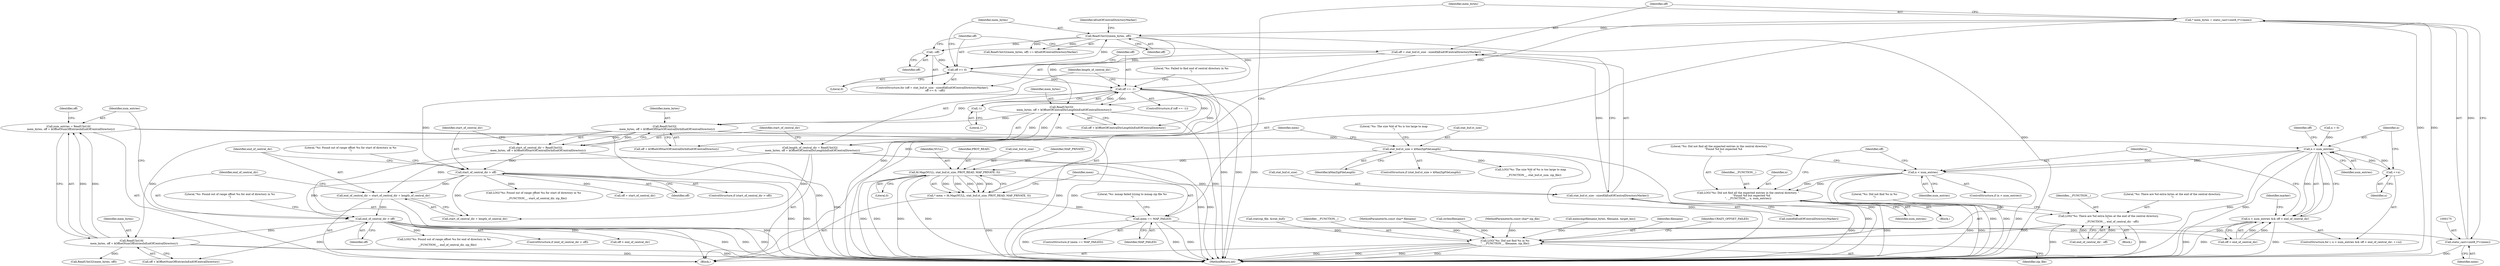 digraph "1_Chrome_d9e316238aee59acf665d80b544cf4e1edfd3349@integer" {
"1000260" [label="(Call,num_entries = ReadUInt16(\n      mem_bytes, off + kOffsetNumOfEntriesInEndOfCentralDirectory))"];
"1000262" [label="(Call,ReadUInt16(\n      mem_bytes, off + kOffsetNumOfEntriesInEndOfCentralDirectory))"];
"1000224" [label="(Call,ReadUInt32(\n      mem_bytes, off + kOffsetOfStartOfCentralDirInEndOfCentralDirectory))"];
"1000216" [label="(Call,ReadUInt32(\n      mem_bytes, off + kOffsetOfCentralDirLengthInEndOfCentralDirectory))"];
"1000172" [label="(Call,* mem_bytes = static_cast<uint8_t*>(mem))"];
"1000174" [label="(Call,static_cast<uint8_t*>(mem))"];
"1000160" [label="(Call,mem == MAP_FAILED)"];
"1000149" [label="(Call,* mem = fd.Map(NULL, stat_buf.st_size, PROT_READ, MAP_PRIVATE, 0))"];
"1000151" [label="(Call,fd.Map(NULL, stat_buf.st_size, PROT_READ, MAP_PRIVATE, 0))"];
"1000133" [label="(Call,stat_buf.st_size > kMaxZipFileLength)"];
"1000195" [label="(Call,ReadUInt32(mem_bytes, off))"];
"1000187" [label="(Call,off >= 0)"];
"1000190" [label="(Call,--off)"];
"1000179" [label="(Call,off = stat_buf.st_size - sizeof(kEndOfCentralDirectoryMarker))"];
"1000181" [label="(Call,stat_buf.st_size - sizeof(kEndOfCentralDirectoryMarker))"];
"1000202" [label="(Call,off == -1)"];
"1000204" [label="(Call,-1)"];
"1000248" [label="(Call,end_of_central_dir > off)"];
"1000242" [label="(Call,end_of_central_dir = start_of_central_dir + length_of_central_dir)"];
"1000230" [label="(Call,start_of_central_dir > off)"];
"1000222" [label="(Call,start_of_central_dir = ReadUInt32(\n      mem_bytes, off + kOffsetOfStartOfCentralDirInEndOfCentralDirectory))"];
"1000214" [label="(Call,length_of_central_dir = ReadUInt32(\n      mem_bytes, off + kOffsetOfCentralDirLengthInEndOfCentralDirectory))"];
"1000281" [label="(Call,n < num_entries)"];
"1000280" [label="(Call,n < num_entries && off < end_of_central_dir)"];
"1000287" [label="(Call,++n)"];
"1000444" [label="(Call,n < num_entries)"];
"1000448" [label="(Call,LOG(\"%s: Did not find all the expected entries in the central directory. \"\n        \"Found %d but expected %d\n\", __FUNCTION__, n, num_entries))"];
"1000458" [label="(Call,LOG(\"%s: There are %d extra bytes at the end of the central directory.\n\",\n        __FUNCTION__, end_of_central_dir - off))"];
"1000464" [label="(Call,LOG(\"%s: Did not find %s in %s\n\", __FUNCTION__, filename, zip_file))"];
"1000449" [label="(Literal,\"%s: Did not find all the expected entries in the central directory. \"\n        \"Found %d but expected %d\n\")"];
"1000150" [label="(Identifier,mem)"];
"1000180" [label="(Identifier,off)"];
"1000161" [label="(Identifier,mem)"];
"1000454" [label="(Call,off < end_of_central_dir)"];
"1000119" [label="(Call,stat(zip_file, &stat_buf))"];
"1000159" [label="(ControlStructure,if (mem == MAP_FAILED))"];
"1000133" [label="(Call,stat_buf.st_size > kMaxZipFileLength)"];
"1000191" [label="(Identifier,off)"];
"1000466" [label="(Identifier,__FUNCTION__)"];
"1000235" [label="(Literal,\"%s: Found out of range offset %u for start of directory in %s\n\")"];
"1000247" [label="(ControlStructure,if (end_of_central_dir > off))"];
"1000140" [label="(Literal,\"%s: The size %ld of %s is too large to map\n\")"];
"1000194" [label="(Call,ReadUInt32(mem_bytes, off) == kEndOfCentralDirectoryMarker)"];
"1000134" [label="(Call,stat_buf.st_size)"];
"1000253" [label="(Literal,\"%s: Found out of range offset %u for end of directory in %s\n\")"];
"1000190" [label="(Call,--off)"];
"1000276" [label="(Call,n = 0)"];
"1000102" [label="(MethodParameterIn,const char* filename)"];
"1000458" [label="(Call,LOG(\"%s: There are %d extra bytes at the end of the central directory.\n\",\n        __FUNCTION__, end_of_central_dir - off))"];
"1000281" [label="(Call,n < num_entries)"];
"1000203" [label="(Identifier,off)"];
"1000273" [label="(Call,strlen(filename))"];
"1000197" [label="(Identifier,off)"];
"1000242" [label="(Call,end_of_central_dir = start_of_central_dir + length_of_central_dir)"];
"1000279" [label="(ControlStructure,for (; n < num_entries && off < end_of_central_dir; ++n))"];
"1000196" [label="(Identifier,mem_bytes)"];
"1000234" [label="(Call,LOG(\"%s: Found out of range offset %u for start of directory in %s\n\",\n        __FUNCTION__, start_of_central_dir, zip_file))"];
"1000187" [label="(Call,off >= 0)"];
"1000288" [label="(Identifier,n)"];
"1000214" [label="(Call,length_of_central_dir = ReadUInt32(\n      mem_bytes, off + kOffsetOfCentralDirLengthInEndOfCentralDirectory))"];
"1000261" [label="(Identifier,num_entries)"];
"1000151" [label="(Call,fd.Map(NULL, stat_buf.st_size, PROT_READ, MAP_PRIVATE, 0))"];
"1000162" [label="(Identifier,MAP_FAILED)"];
"1000444" [label="(Call,n < num_entries)"];
"1000208" [label="(Literal,\"%s: Failed to find end of central directory in %s\n\")"];
"1000217" [label="(Identifier,mem_bytes)"];
"1000181" [label="(Call,stat_buf.st_size - sizeof(kEndOfCentralDirectoryMarker))"];
"1000267" [label="(Call,off = start_of_central_dir)"];
"1000471" [label="(MethodReturn,int)"];
"1000280" [label="(Call,n < num_entries && off < end_of_central_dir)"];
"1000465" [label="(Literal,\"%s: Did not find %s in %s\n\")"];
"1000461" [label="(Call,end_of_central_dir - off)"];
"1000165" [label="(Literal,\"%s: mmap failed trying to mmap zip file %s\n\")"];
"1000284" [label="(Call,off < end_of_central_dir)"];
"1000156" [label="(Identifier,PROT_READ)"];
"1000198" [label="(Identifier,kEndOfCentralDirectoryMarker)"];
"1000250" [label="(Identifier,off)"];
"1000101" [label="(MethodParameterIn,const char* zip_file)"];
"1000446" [label="(Identifier,num_entries)"];
"1000232" [label="(Identifier,off)"];
"1000283" [label="(Identifier,num_entries)"];
"1000452" [label="(Identifier,num_entries)"];
"1000460" [label="(Identifier,__FUNCTION__)"];
"1000172" [label="(Call,* mem_bytes = static_cast<uint8_t*>(mem))"];
"1000230" [label="(Call,start_of_central_dir > off)"];
"1000365" [label="(Call,memcmp(filename_bytes, filename, target_len))"];
"1000263" [label="(Identifier,mem_bytes)"];
"1000231" [label="(Identifier,start_of_central_dir)"];
"1000244" [label="(Call,start_of_central_dir + length_of_central_dir)"];
"1000282" [label="(Identifier,n)"];
"1000285" [label="(Identifier,off)"];
"1000260" [label="(Call,num_entries = ReadUInt16(\n      mem_bytes, off + kOffsetNumOfEntriesInEndOfCentralDirectory))"];
"1000248" [label="(Call,end_of_central_dir > off)"];
"1000204" [label="(Call,-1)"];
"1000468" [label="(Identifier,zip_file)"];
"1000292" [label="(Identifier,marker)"];
"1000287" [label="(Call,++n)"];
"1000185" [label="(Call,sizeof(kEndOfCentralDirectoryMarker))"];
"1000229" [label="(ControlStructure,if (start_of_central_dir > off))"];
"1000182" [label="(Call,stat_buf.st_size)"];
"1000223" [label="(Identifier,start_of_central_dir)"];
"1000189" [label="(Literal,0)"];
"1000173" [label="(Identifier,mem_bytes)"];
"1000195" [label="(Call,ReadUInt32(mem_bytes, off))"];
"1000451" [label="(Identifier,n)"];
"1000467" [label="(Identifier,filename)"];
"1000445" [label="(Identifier,n)"];
"1000158" [label="(Literal,0)"];
"1000293" [label="(Call,ReadUInt32(mem_bytes, off))"];
"1000202" [label="(Call,off == -1)"];
"1000224" [label="(Call,ReadUInt32(\n      mem_bytes, off + kOffsetOfStartOfCentralDirInEndOfCentralDirectory))"];
"1000457" [label="(Block,)"];
"1000201" [label="(ControlStructure,if (off == -1))"];
"1000132" [label="(ControlStructure,if (stat_buf.st_size > kMaxZipFileLength))"];
"1000226" [label="(Call,off + kOffsetOfStartOfCentralDirInEndOfCentralDirectory)"];
"1000249" [label="(Identifier,end_of_central_dir)"];
"1000222" [label="(Call,start_of_central_dir = ReadUInt32(\n      mem_bytes, off + kOffsetOfStartOfCentralDirInEndOfCentralDirectory))"];
"1000450" [label="(Identifier,__FUNCTION__)"];
"1000205" [label="(Literal,1)"];
"1000176" [label="(Identifier,mem)"];
"1000160" [label="(Call,mem == MAP_FAILED)"];
"1000216" [label="(Call,ReadUInt32(\n      mem_bytes, off + kOffsetOfCentralDirLengthInEndOfCentralDirectory))"];
"1000139" [label="(Call,LOG(\"%s: The size %ld of %s is too large to map\n\",\n        __FUNCTION__, stat_buf.st_size, zip_file))"];
"1000153" [label="(Call,stat_buf.st_size)"];
"1000103" [label="(Block,)"];
"1000174" [label="(Call,static_cast<uint8_t*>(mem))"];
"1000215" [label="(Identifier,length_of_central_dir)"];
"1000137" [label="(Identifier,kMaxZipFileLength)"];
"1000243" [label="(Identifier,end_of_central_dir)"];
"1000447" [label="(Block,)"];
"1000448" [label="(Call,LOG(\"%s: Did not find all the expected entries in the central directory. \"\n        \"Found %d but expected %d\n\", __FUNCTION__, n, num_entries))"];
"1000157" [label="(Identifier,MAP_PRIVATE)"];
"1000225" [label="(Identifier,mem_bytes)"];
"1000179" [label="(Call,off = stat_buf.st_size - sizeof(kEndOfCentralDirectoryMarker))"];
"1000262" [label="(Call,ReadUInt16(\n      mem_bytes, off + kOffsetNumOfEntriesInEndOfCentralDirectory))"];
"1000464" [label="(Call,LOG(\"%s: Did not find %s in %s\n\", __FUNCTION__, filename, zip_file))"];
"1000470" [label="(Identifier,CRAZY_OFFSET_FAILED)"];
"1000152" [label="(Identifier,NULL)"];
"1000455" [label="(Identifier,off)"];
"1000264" [label="(Call,off + kOffsetNumOfEntriesInEndOfCentralDirectory)"];
"1000178" [label="(ControlStructure,for (off = stat_buf.st_size - sizeof(kEndOfCentralDirectoryMarker);\n       off >= 0; --off))"];
"1000149" [label="(Call,* mem = fd.Map(NULL, stat_buf.st_size, PROT_READ, MAP_PRIVATE, 0))"];
"1000443" [label="(ControlStructure,if (n < num_entries))"];
"1000188" [label="(Identifier,off)"];
"1000268" [label="(Identifier,off)"];
"1000218" [label="(Call,off + kOffsetOfCentralDirLengthInEndOfCentralDirectory)"];
"1000252" [label="(Call,LOG(\"%s: Found out of range offset %u for end of directory in %s\n\",\n        __FUNCTION__, end_of_central_dir, zip_file))"];
"1000459" [label="(Literal,\"%s: There are %d extra bytes at the end of the central directory.\n\")"];
"1000260" -> "1000103"  [label="AST: "];
"1000260" -> "1000262"  [label="CFG: "];
"1000261" -> "1000260"  [label="AST: "];
"1000262" -> "1000260"  [label="AST: "];
"1000268" -> "1000260"  [label="CFG: "];
"1000260" -> "1000471"  [label="DDG: "];
"1000262" -> "1000260"  [label="DDG: "];
"1000262" -> "1000260"  [label="DDG: "];
"1000260" -> "1000281"  [label="DDG: "];
"1000262" -> "1000264"  [label="CFG: "];
"1000263" -> "1000262"  [label="AST: "];
"1000264" -> "1000262"  [label="AST: "];
"1000262" -> "1000471"  [label="DDG: "];
"1000262" -> "1000471"  [label="DDG: "];
"1000224" -> "1000262"  [label="DDG: "];
"1000248" -> "1000262"  [label="DDG: "];
"1000262" -> "1000293"  [label="DDG: "];
"1000224" -> "1000222"  [label="AST: "];
"1000224" -> "1000226"  [label="CFG: "];
"1000225" -> "1000224"  [label="AST: "];
"1000226" -> "1000224"  [label="AST: "];
"1000222" -> "1000224"  [label="CFG: "];
"1000224" -> "1000471"  [label="DDG: "];
"1000224" -> "1000471"  [label="DDG: "];
"1000224" -> "1000222"  [label="DDG: "];
"1000224" -> "1000222"  [label="DDG: "];
"1000216" -> "1000224"  [label="DDG: "];
"1000202" -> "1000224"  [label="DDG: "];
"1000216" -> "1000214"  [label="AST: "];
"1000216" -> "1000218"  [label="CFG: "];
"1000217" -> "1000216"  [label="AST: "];
"1000218" -> "1000216"  [label="AST: "];
"1000214" -> "1000216"  [label="CFG: "];
"1000216" -> "1000471"  [label="DDG: "];
"1000216" -> "1000214"  [label="DDG: "];
"1000216" -> "1000214"  [label="DDG: "];
"1000172" -> "1000216"  [label="DDG: "];
"1000195" -> "1000216"  [label="DDG: "];
"1000202" -> "1000216"  [label="DDG: "];
"1000172" -> "1000103"  [label="AST: "];
"1000172" -> "1000174"  [label="CFG: "];
"1000173" -> "1000172"  [label="AST: "];
"1000174" -> "1000172"  [label="AST: "];
"1000180" -> "1000172"  [label="CFG: "];
"1000172" -> "1000471"  [label="DDG: "];
"1000172" -> "1000471"  [label="DDG: "];
"1000174" -> "1000172"  [label="DDG: "];
"1000172" -> "1000195"  [label="DDG: "];
"1000174" -> "1000176"  [label="CFG: "];
"1000175" -> "1000174"  [label="AST: "];
"1000176" -> "1000174"  [label="AST: "];
"1000174" -> "1000471"  [label="DDG: "];
"1000160" -> "1000174"  [label="DDG: "];
"1000160" -> "1000159"  [label="AST: "];
"1000160" -> "1000162"  [label="CFG: "];
"1000161" -> "1000160"  [label="AST: "];
"1000162" -> "1000160"  [label="AST: "];
"1000165" -> "1000160"  [label="CFG: "];
"1000173" -> "1000160"  [label="CFG: "];
"1000160" -> "1000471"  [label="DDG: "];
"1000160" -> "1000471"  [label="DDG: "];
"1000160" -> "1000471"  [label="DDG: "];
"1000149" -> "1000160"  [label="DDG: "];
"1000149" -> "1000103"  [label="AST: "];
"1000149" -> "1000151"  [label="CFG: "];
"1000150" -> "1000149"  [label="AST: "];
"1000151" -> "1000149"  [label="AST: "];
"1000161" -> "1000149"  [label="CFG: "];
"1000149" -> "1000471"  [label="DDG: "];
"1000151" -> "1000149"  [label="DDG: "];
"1000151" -> "1000149"  [label="DDG: "];
"1000151" -> "1000149"  [label="DDG: "];
"1000151" -> "1000149"  [label="DDG: "];
"1000151" -> "1000149"  [label="DDG: "];
"1000151" -> "1000158"  [label="CFG: "];
"1000152" -> "1000151"  [label="AST: "];
"1000153" -> "1000151"  [label="AST: "];
"1000156" -> "1000151"  [label="AST: "];
"1000157" -> "1000151"  [label="AST: "];
"1000158" -> "1000151"  [label="AST: "];
"1000151" -> "1000471"  [label="DDG: "];
"1000151" -> "1000471"  [label="DDG: "];
"1000151" -> "1000471"  [label="DDG: "];
"1000151" -> "1000471"  [label="DDG: "];
"1000133" -> "1000151"  [label="DDG: "];
"1000151" -> "1000181"  [label="DDG: "];
"1000133" -> "1000132"  [label="AST: "];
"1000133" -> "1000137"  [label="CFG: "];
"1000134" -> "1000133"  [label="AST: "];
"1000137" -> "1000133"  [label="AST: "];
"1000140" -> "1000133"  [label="CFG: "];
"1000150" -> "1000133"  [label="CFG: "];
"1000133" -> "1000471"  [label="DDG: "];
"1000133" -> "1000471"  [label="DDG: "];
"1000133" -> "1000139"  [label="DDG: "];
"1000195" -> "1000194"  [label="AST: "];
"1000195" -> "1000197"  [label="CFG: "];
"1000196" -> "1000195"  [label="AST: "];
"1000197" -> "1000195"  [label="AST: "];
"1000198" -> "1000195"  [label="CFG: "];
"1000195" -> "1000471"  [label="DDG: "];
"1000195" -> "1000190"  [label="DDG: "];
"1000195" -> "1000194"  [label="DDG: "];
"1000195" -> "1000194"  [label="DDG: "];
"1000187" -> "1000195"  [label="DDG: "];
"1000195" -> "1000202"  [label="DDG: "];
"1000187" -> "1000178"  [label="AST: "];
"1000187" -> "1000189"  [label="CFG: "];
"1000188" -> "1000187"  [label="AST: "];
"1000189" -> "1000187"  [label="AST: "];
"1000196" -> "1000187"  [label="CFG: "];
"1000203" -> "1000187"  [label="CFG: "];
"1000187" -> "1000471"  [label="DDG: "];
"1000190" -> "1000187"  [label="DDG: "];
"1000179" -> "1000187"  [label="DDG: "];
"1000187" -> "1000202"  [label="DDG: "];
"1000190" -> "1000178"  [label="AST: "];
"1000190" -> "1000191"  [label="CFG: "];
"1000191" -> "1000190"  [label="AST: "];
"1000188" -> "1000190"  [label="CFG: "];
"1000179" -> "1000178"  [label="AST: "];
"1000179" -> "1000181"  [label="CFG: "];
"1000180" -> "1000179"  [label="AST: "];
"1000181" -> "1000179"  [label="AST: "];
"1000188" -> "1000179"  [label="CFG: "];
"1000179" -> "1000471"  [label="DDG: "];
"1000181" -> "1000179"  [label="DDG: "];
"1000181" -> "1000185"  [label="CFG: "];
"1000182" -> "1000181"  [label="AST: "];
"1000185" -> "1000181"  [label="AST: "];
"1000181" -> "1000471"  [label="DDG: "];
"1000202" -> "1000201"  [label="AST: "];
"1000202" -> "1000204"  [label="CFG: "];
"1000203" -> "1000202"  [label="AST: "];
"1000204" -> "1000202"  [label="AST: "];
"1000208" -> "1000202"  [label="CFG: "];
"1000215" -> "1000202"  [label="CFG: "];
"1000202" -> "1000471"  [label="DDG: "];
"1000202" -> "1000471"  [label="DDG: "];
"1000202" -> "1000471"  [label="DDG: "];
"1000204" -> "1000202"  [label="DDG: "];
"1000202" -> "1000218"  [label="DDG: "];
"1000202" -> "1000226"  [label="DDG: "];
"1000202" -> "1000230"  [label="DDG: "];
"1000204" -> "1000205"  [label="CFG: "];
"1000205" -> "1000204"  [label="AST: "];
"1000248" -> "1000247"  [label="AST: "];
"1000248" -> "1000250"  [label="CFG: "];
"1000249" -> "1000248"  [label="AST: "];
"1000250" -> "1000248"  [label="AST: "];
"1000253" -> "1000248"  [label="CFG: "];
"1000261" -> "1000248"  [label="CFG: "];
"1000248" -> "1000471"  [label="DDG: "];
"1000248" -> "1000471"  [label="DDG: "];
"1000248" -> "1000471"  [label="DDG: "];
"1000242" -> "1000248"  [label="DDG: "];
"1000230" -> "1000248"  [label="DDG: "];
"1000248" -> "1000252"  [label="DDG: "];
"1000248" -> "1000264"  [label="DDG: "];
"1000248" -> "1000284"  [label="DDG: "];
"1000248" -> "1000454"  [label="DDG: "];
"1000242" -> "1000103"  [label="AST: "];
"1000242" -> "1000244"  [label="CFG: "];
"1000243" -> "1000242"  [label="AST: "];
"1000244" -> "1000242"  [label="AST: "];
"1000249" -> "1000242"  [label="CFG: "];
"1000242" -> "1000471"  [label="DDG: "];
"1000230" -> "1000242"  [label="DDG: "];
"1000214" -> "1000242"  [label="DDG: "];
"1000230" -> "1000229"  [label="AST: "];
"1000230" -> "1000232"  [label="CFG: "];
"1000231" -> "1000230"  [label="AST: "];
"1000232" -> "1000230"  [label="AST: "];
"1000235" -> "1000230"  [label="CFG: "];
"1000243" -> "1000230"  [label="CFG: "];
"1000230" -> "1000471"  [label="DDG: "];
"1000230" -> "1000471"  [label="DDG: "];
"1000222" -> "1000230"  [label="DDG: "];
"1000230" -> "1000234"  [label="DDG: "];
"1000230" -> "1000244"  [label="DDG: "];
"1000230" -> "1000267"  [label="DDG: "];
"1000222" -> "1000103"  [label="AST: "];
"1000223" -> "1000222"  [label="AST: "];
"1000231" -> "1000222"  [label="CFG: "];
"1000222" -> "1000471"  [label="DDG: "];
"1000214" -> "1000103"  [label="AST: "];
"1000215" -> "1000214"  [label="AST: "];
"1000223" -> "1000214"  [label="CFG: "];
"1000214" -> "1000471"  [label="DDG: "];
"1000214" -> "1000471"  [label="DDG: "];
"1000214" -> "1000244"  [label="DDG: "];
"1000281" -> "1000280"  [label="AST: "];
"1000281" -> "1000283"  [label="CFG: "];
"1000282" -> "1000281"  [label="AST: "];
"1000283" -> "1000281"  [label="AST: "];
"1000285" -> "1000281"  [label="CFG: "];
"1000280" -> "1000281"  [label="CFG: "];
"1000281" -> "1000471"  [label="DDG: "];
"1000281" -> "1000471"  [label="DDG: "];
"1000281" -> "1000280"  [label="DDG: "];
"1000281" -> "1000280"  [label="DDG: "];
"1000276" -> "1000281"  [label="DDG: "];
"1000287" -> "1000281"  [label="DDG: "];
"1000281" -> "1000287"  [label="DDG: "];
"1000281" -> "1000444"  [label="DDG: "];
"1000281" -> "1000444"  [label="DDG: "];
"1000280" -> "1000279"  [label="AST: "];
"1000280" -> "1000284"  [label="CFG: "];
"1000284" -> "1000280"  [label="AST: "];
"1000292" -> "1000280"  [label="CFG: "];
"1000445" -> "1000280"  [label="CFG: "];
"1000280" -> "1000471"  [label="DDG: "];
"1000280" -> "1000471"  [label="DDG: "];
"1000280" -> "1000471"  [label="DDG: "];
"1000284" -> "1000280"  [label="DDG: "];
"1000284" -> "1000280"  [label="DDG: "];
"1000287" -> "1000279"  [label="AST: "];
"1000287" -> "1000288"  [label="CFG: "];
"1000288" -> "1000287"  [label="AST: "];
"1000282" -> "1000287"  [label="CFG: "];
"1000444" -> "1000443"  [label="AST: "];
"1000444" -> "1000446"  [label="CFG: "];
"1000445" -> "1000444"  [label="AST: "];
"1000446" -> "1000444"  [label="AST: "];
"1000449" -> "1000444"  [label="CFG: "];
"1000455" -> "1000444"  [label="CFG: "];
"1000444" -> "1000471"  [label="DDG: "];
"1000444" -> "1000471"  [label="DDG: "];
"1000444" -> "1000471"  [label="DDG: "];
"1000444" -> "1000448"  [label="DDG: "];
"1000444" -> "1000448"  [label="DDG: "];
"1000448" -> "1000447"  [label="AST: "];
"1000448" -> "1000452"  [label="CFG: "];
"1000449" -> "1000448"  [label="AST: "];
"1000450" -> "1000448"  [label="AST: "];
"1000451" -> "1000448"  [label="AST: "];
"1000452" -> "1000448"  [label="AST: "];
"1000455" -> "1000448"  [label="CFG: "];
"1000448" -> "1000471"  [label="DDG: "];
"1000448" -> "1000471"  [label="DDG: "];
"1000448" -> "1000471"  [label="DDG: "];
"1000448" -> "1000458"  [label="DDG: "];
"1000448" -> "1000464"  [label="DDG: "];
"1000458" -> "1000457"  [label="AST: "];
"1000458" -> "1000461"  [label="CFG: "];
"1000459" -> "1000458"  [label="AST: "];
"1000460" -> "1000458"  [label="AST: "];
"1000461" -> "1000458"  [label="AST: "];
"1000465" -> "1000458"  [label="CFG: "];
"1000458" -> "1000471"  [label="DDG: "];
"1000458" -> "1000471"  [label="DDG: "];
"1000461" -> "1000458"  [label="DDG: "];
"1000461" -> "1000458"  [label="DDG: "];
"1000458" -> "1000464"  [label="DDG: "];
"1000464" -> "1000103"  [label="AST: "];
"1000464" -> "1000468"  [label="CFG: "];
"1000465" -> "1000464"  [label="AST: "];
"1000466" -> "1000464"  [label="AST: "];
"1000467" -> "1000464"  [label="AST: "];
"1000468" -> "1000464"  [label="AST: "];
"1000470" -> "1000464"  [label="CFG: "];
"1000464" -> "1000471"  [label="DDG: "];
"1000464" -> "1000471"  [label="DDG: "];
"1000464" -> "1000471"  [label="DDG: "];
"1000464" -> "1000471"  [label="DDG: "];
"1000273" -> "1000464"  [label="DDG: "];
"1000365" -> "1000464"  [label="DDG: "];
"1000102" -> "1000464"  [label="DDG: "];
"1000119" -> "1000464"  [label="DDG: "];
"1000101" -> "1000464"  [label="DDG: "];
}
